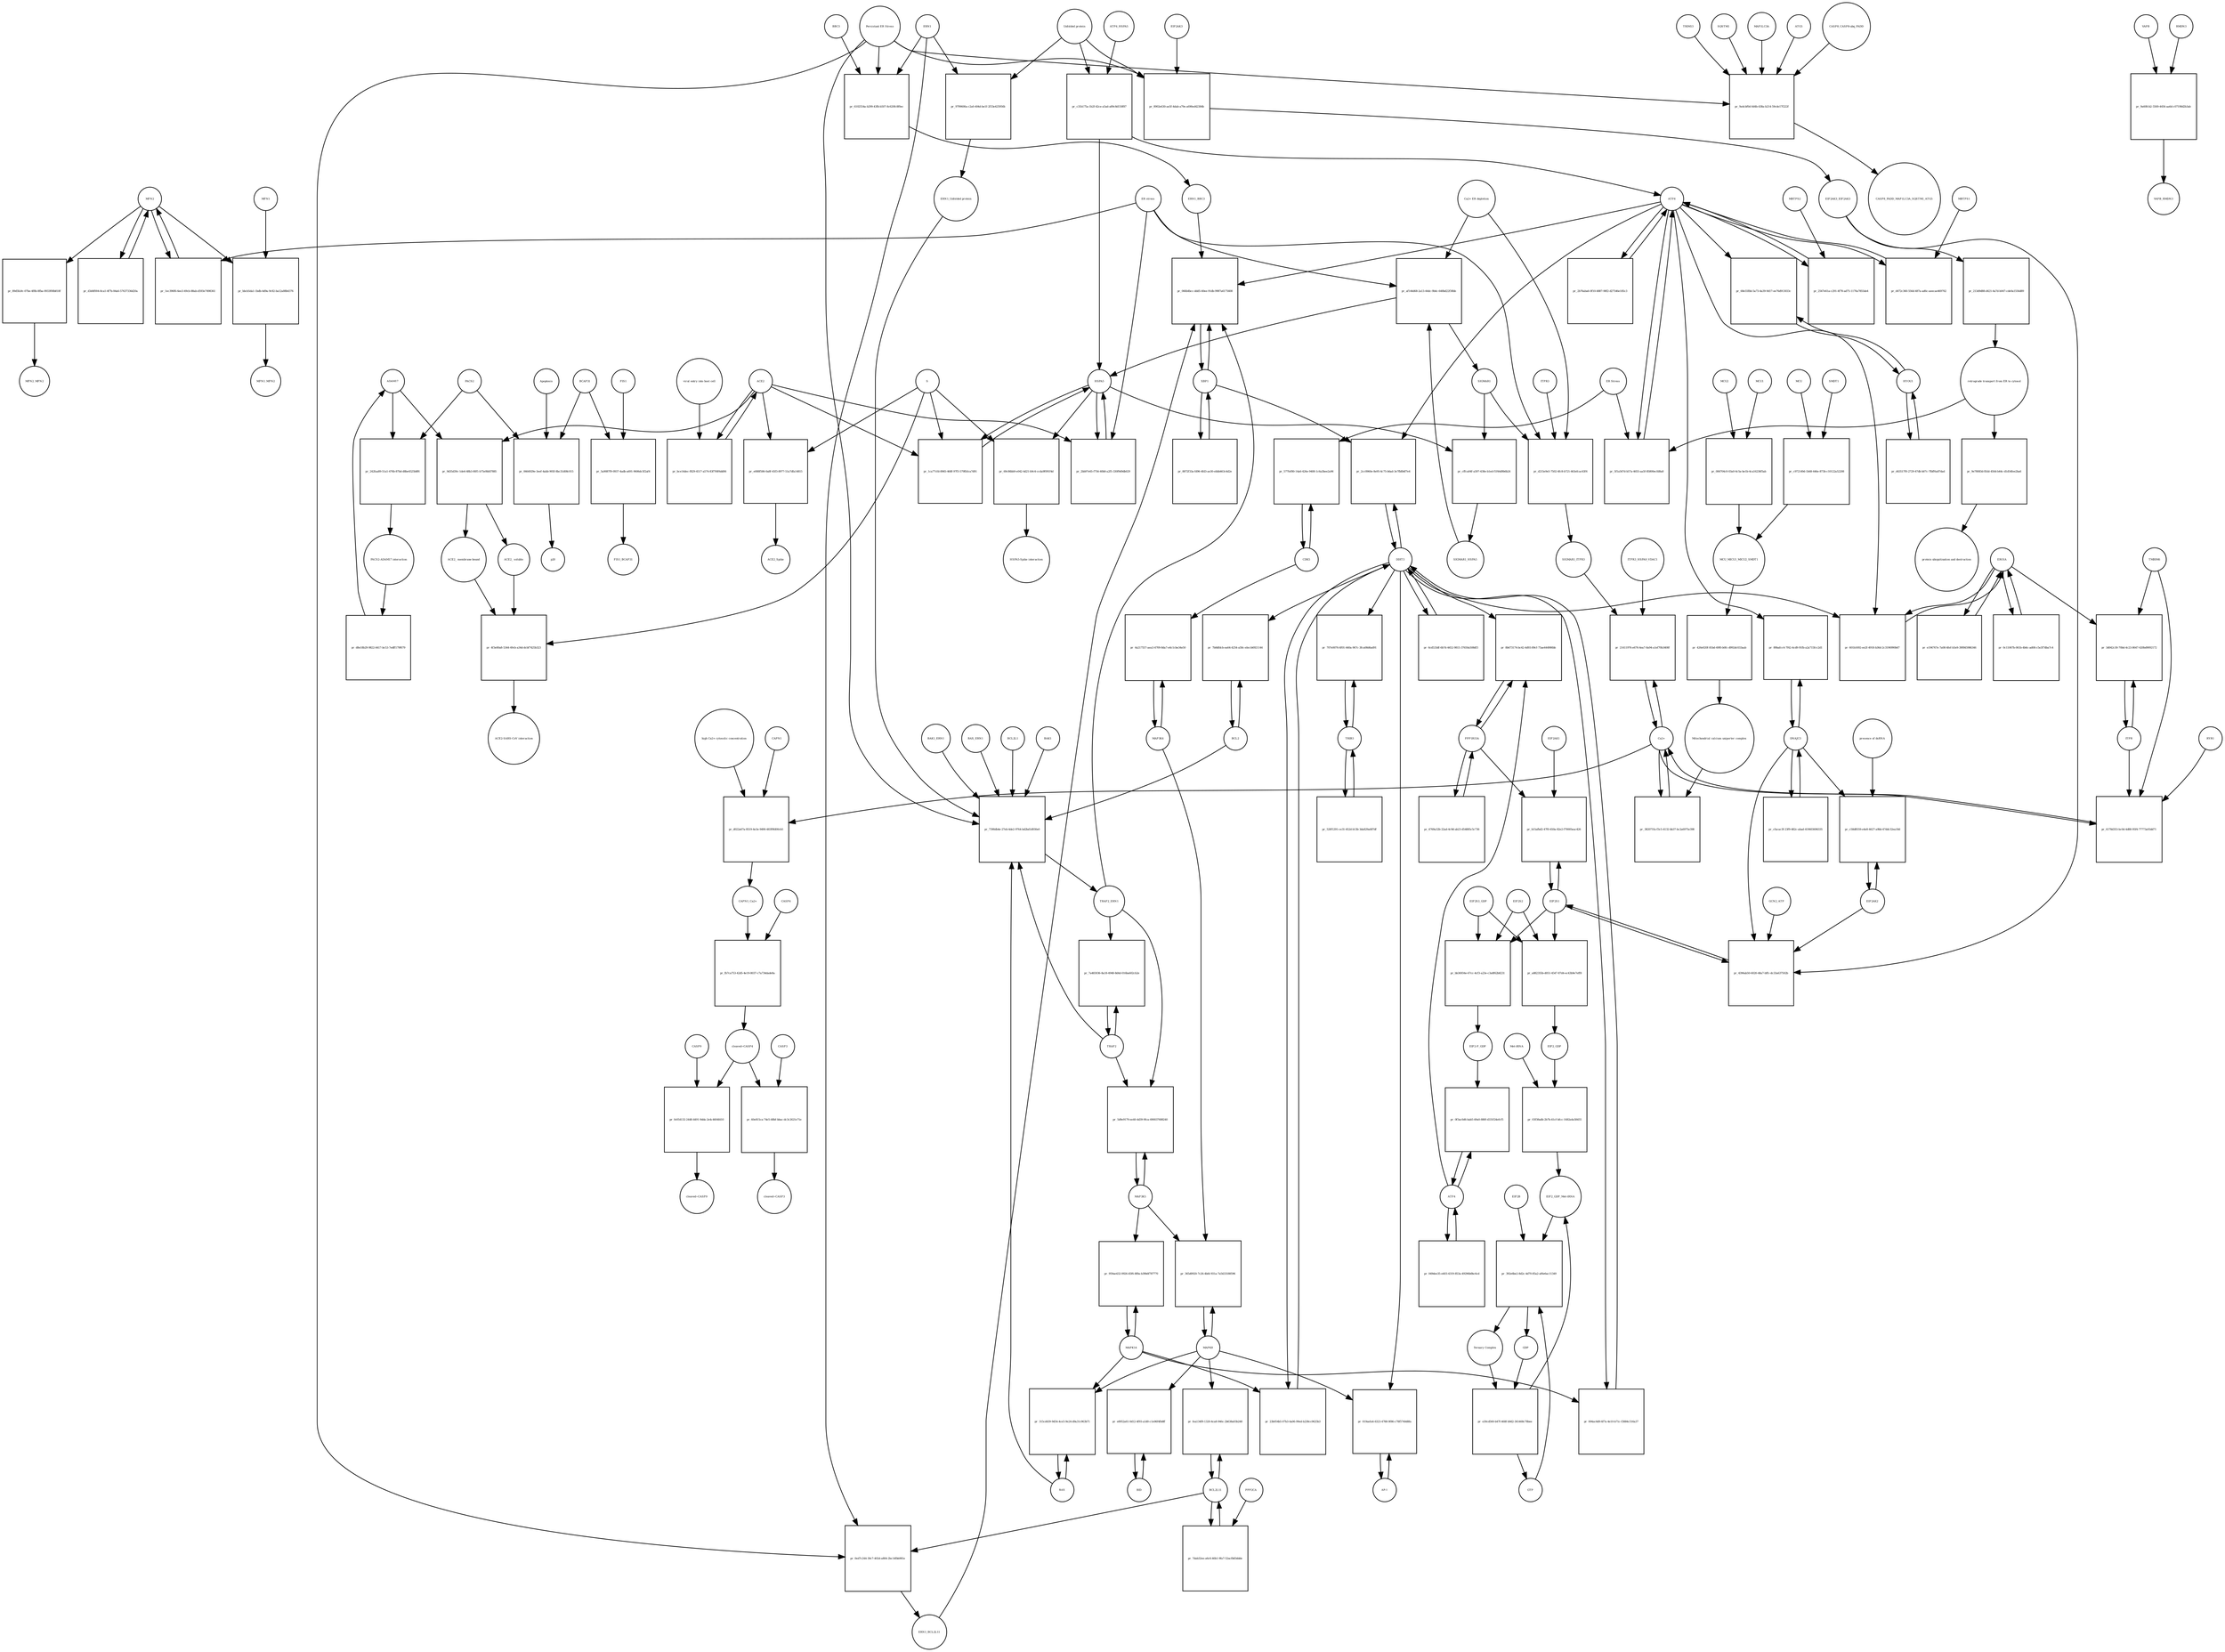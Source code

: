 strict digraph  {
MFN2 [annotation="urn_miriam_pubmed_29491369|urn_miriam_pubmed_22511781|urn_miriam_hgnc_16877|urn_miriam_pubmed_19052620", bipartite=0, cls=macromolecule, fontsize=4, label=MFN2, shape=circle];
"pr_89d5fa9c-07be-4f8b-8fba-0933f08b818f" [annotation="", bipartite=1, cls=process, fontsize=4, label="pr_89d5fa9c-07be-4f8b-8fba-0933f08b818f", shape=square];
MFN2_MFN2 [annotation="urn_miriam_pubmed_19052620|urn_miriam_taxonomy_9606|urn_miriam_pubmed_29491369", bipartite=0, cls=complex, fontsize=4, label=MFN2_MFN2, shape=circle];
CDK5 [annotation="urn_miriam_hgnc.symbol_CDK5", bipartite=0, cls=macromolecule, fontsize=4, label=CDK5, shape=circle];
"pr_577fef80-14a6-426e-9408-1c6a3bee2a96" [annotation="", bipartite=1, cls="uncertain process", fontsize=4, label="pr_577fef80-14a6-426e-9408-1c6a3bee2a96", shape=square];
"ER Stress" [annotation="urn_miriam_obo.go_GO%3A0034976", bipartite=0, cls=phenotype, fontsize=4, label="ER Stress", shape=circle];
"Met-tRNA" [annotation=urn_miriam_hgnc_34779, bipartite=0, cls="nucleic acid feature", fontsize=4, label="Met-tRNA", shape=circle];
"pr_03f38adb-2b7b-41cf-bfcc-1682a4a58455" [annotation="", bipartite=1, cls=process, fontsize=4, label="pr_03f38adb-2b7b-41cf-bfcc-1682a4a58455", shape=square];
EIF2_GDP [annotation="", bipartite=0, cls=complex, fontsize=4, label=EIF2_GDP, shape=circle];
"EIF2_GDP_Met-tRNA" [annotation="", bipartite=0, cls=complex, fontsize=4, label="EIF2_GDP_Met-tRNA", shape=circle];
ATF6 [annotation="urn_miriam_hgnc.symbol_ATF6", bipartite=0, cls=macromolecule, fontsize=4, label=ATF6, shape=circle];
"pr_2567e61a-c291-4f78-ad75-1170a7855de4" [annotation="", bipartite=1, cls=process, fontsize=4, label="pr_2567e61a-c291-4f78-ad75-1170a7855de4", shape=square];
MBTPS2 [annotation="urn_miriam_hgnc.symbol_MBTPS2", bipartite=0, cls=macromolecule, fontsize=4, label=MBTPS2, shape=circle];
"Ca2+" [annotation="urn_miriam_obo.chebi_CHEBI%3A29108", bipartite=0, cls="simple chemical", fontsize=4, label="Ca2+", shape=circle];
"pr_382071fa-f3c5-4132-bb37-bc2a6975e398" [annotation="", bipartite=1, cls=process, fontsize=4, label="pr_382071fa-f3c5-4132-bb37-bc2a6975e398", shape=square];
"Mitochondrial calcium uniporter complex" [annotation="urn_miriam_pubmed_26968367|urn_miriam_taxonomy_9606", bipartite=0, cls=complex, fontsize=4, label="Mitochondrial calcium uniporter complex", shape=circle];
MAP3K4 [annotation="urn_miriam_hgnc.symbol_MAP3K4", bipartite=0, cls=macromolecule, fontsize=4, label=MAP3K4, shape=circle];
"pr_4a217557-aea3-4709-8da7-e6c1cbe34e50" [annotation="", bipartite=1, cls=process, fontsize=4, label="pr_4a217557-aea3-4709-8da7-e6c1cbe34e50", shape=square];
ERN1 [annotation="urn_miriam_hgnc.symbol_ERN1", bipartite=0, cls=macromolecule, fontsize=4, label=ERN1, shape=circle];
"pr_9799600a-c2a0-404d-be1f-2f33e425956b" [annotation="", bipartite=1, cls=process, fontsize=4, label="pr_9799600a-c2a0-404d-be1f-2f33e425956b", shape=square];
"Unfolded protein" [annotation="", bipartite=0, cls=macromolecule, fontsize=4, label="Unfolded protein", shape=circle];
"ERN1_Unfolded protein" [annotation="", bipartite=0, cls=complex, fontsize=4, label="ERN1_Unfolded protein", shape=circle];
BCAP31 [annotation=urn_miriam_hgnc_16695, bipartite=0, cls=macromolecule, fontsize=4, label=BCAP31, shape=circle];
"pr_0664929e-3eef-4abb-905f-8bc31d08c015" [annotation="", bipartite=1, cls=process, fontsize=4, label="pr_0664929e-3eef-4abb-905f-8bc31d08c015", shape=square];
p20 [annotation="urn_miriam_hgnc.symbol_BCAP31", bipartite=0, cls=macromolecule, fontsize=4, label=p20, shape=circle];
PACS2 [annotation="urn_miriam_pubmed_15692567|urn_miriam_hgnc_23794|urn_miriam_pubmed_26108729", bipartite=0, cls=macromolecule, fontsize=4, label=PACS2, shape=circle];
Apoptosis [annotation="urn_miriam_obo.go_GO%3A0006915|urn_miriam_pubmed_19052620|urn_miriam_taxonomy_9606|urn_miriam_pubmed_15692567|urn_miriam_pubmed_22511781", bipartite=0, cls=phenotype, fontsize=4, label=Apoptosis, shape=circle];
DDIT3 [annotation="urn_miriam_hgnc.symbol_DDIT3", bipartite=0, cls=macromolecule, fontsize=4, label=DDIT3, shape=circle];
"pr_23b054b5-07b3-4a06-99ed-b238cc9625b3" [annotation="", bipartite=1, cls=process, fontsize=4, label="pr_23b054b5-07b3-4a06-99ed-b238cc9625b3", shape=square];
MAPK14 [annotation="urn_miriam_hgnc.symbol_MAPK14", bipartite=0, cls=macromolecule, fontsize=4, label=MAPK14, shape=circle];
MCU [annotation="urn_miriam_hgnc_23526|urn_miriam_pubmed_24231807|urn_miriam_taxonomy_9606", bipartite=0, cls=macromolecule, fontsize=4, label=MCU, shape=circle];
"pr_c972149d-1b68-446e-873b-c10122a52208" [annotation="", bipartite=1, cls=process, fontsize=4, label="pr_c972149d-1b68-446e-873b-c10122a52208", shape=square];
SMDT1 [annotation="urn_miriam_pubmed_24231807|urn_miriam_hgnc_25055|urn_miriam_taxonomy_9606", bipartite=0, cls=macromolecule, fontsize=4, label=SMDT1, shape=circle];
MCU_MICU1_MICU2_SMDT1 [annotation="urn_miriam_pubmed_24231807|urn_miriam_taxonomy_9606", bipartite=0, cls=complex, fontsize=4, label=MCU_MICU1_MICU2_SMDT1, shape=circle];
CASP9 [annotation="urn_miriam_hgnc.symbol_CSAP9", bipartite=0, cls=macromolecule, fontsize=4, label=CASP9, shape=circle];
"pr_fe054132-2448-4491-9dda-2e4c4604fd10" [annotation="", bipartite=1, cls=process, fontsize=4, label="pr_fe054132-2448-4491-9dda-2e4c4604fd10", shape=square];
"cleaved~CASP9" [annotation="urn_miriam_hgnc.symbol_CASP9", bipartite=0, cls=macromolecule, fontsize=4, label="cleaved~CASP9", shape=circle];
"cleaved~CASP4" [annotation="urn_miriam_hgnc.symbol_CASP4", bipartite=0, cls=macromolecule, fontsize=4, label="cleaved~CASP4", shape=circle];
BCL2L11 [annotation="urn_miriam_hgnc.symbol_BCL2L11", bipartite=0, cls=macromolecule, fontsize=4, label=BCL2L11, shape=circle];
"pr_fea134f9-1320-4ca8-946c-2b638a03b248" [annotation="", bipartite=1, cls=process, fontsize=4, label="pr_fea134f9-1320-4ca8-946c-2b638a03b248", shape=square];
MAPK8 [annotation="urn_miriam_hgnc.symbol_MAPK8", bipartite=0, cls=macromolecule, fontsize=4, label=MAPK8, shape=circle];
HSPA5 [annotation="urn_miriam_pubmed_32340551|urn_miriam_hgnc_HGNC%3A5238|urn_miriam_pubmed_32169481|urn_miriam_pubmed_30978349", bipartite=0, cls=macromolecule, fontsize=4, label=HSPA5, shape=circle];
"pr_1ca77cfd-8965-468f-97f5-579fb5ca7d91" [annotation="", bipartite=1, cls=process, fontsize=4, label="pr_1ca77cfd-8965-468f-97f5-579fb5ca7d91", shape=square];
ACE2 [annotation="", bipartite=0, cls="nucleic acid feature", fontsize=4, label=ACE2, shape=circle];
S [annotation="urn_miriam_uniprot_P59594|urn_miriam_uniprot_P0DTC2|urn_miriam_uniprot_W6A028", bipartite=0, cls=macromolecule, fontsize=4, label=S, shape=circle];
EIF2S1 [annotation="urn_miriam_hgnc.symbol_EIF2S1", bipartite=0, cls=macromolecule, fontsize=4, label=EIF2S1, shape=circle];
"pr_4396ab50-6020-48a7-bffc-dc33a637502b" [annotation="", bipartite=1, cls=process, fontsize=4, label="pr_4396ab50-6020-48a7-bffc-dc33a637502b", shape=square];
EIF2AK3_EIF2AK3 [annotation="", bipartite=0, cls=complex, fontsize=4, label=EIF2AK3_EIF2AK3, shape=circle];
GCN2_ATP [annotation="", bipartite=0, cls=complex, fontsize=4, label=GCN2_ATP, shape=circle];
EIF2AK2 [annotation="urn_miriam_hgnc.symbol_EIF2AK2", bipartite=0, cls=macromolecule, fontsize=4, label=EIF2AK2, shape=circle];
DNAJC3 [annotation="urn_miriam_hgnc.symbol_DNAJC3", bipartite=0, cls="nucleic acid feature", fontsize=4, label=DNAJC3, shape=circle];
"pr_cfacac3f-23f9-482c-abad-419603696335" [annotation="", bipartite=1, cls=process, fontsize=4, label="pr_cfacac3f-23f9-482c-abad-419603696335", shape=square];
"pr_213d9d88-d421-4a7d-b047-cde0a1556d89" [annotation="", bipartite=1, cls=process, fontsize=4, label="pr_213d9d88-d421-4a7d-b047-cde0a1556d89", shape=square];
"retrograde transport from ER to cytosol" [annotation="urn_miriam_obo.go_GO%3A0030970", bipartite=0, cls=phenotype, fontsize=4, label="retrograde transport from ER to cytosol", shape=circle];
SIGMAR1_HSPA5 [annotation="urn_miriam_pubmed_30590907|urn_miriam_pubmed_25704011|urn_miriam_pubmed_17981125|urn_miriam_taxonomy_10029", bipartite=0, cls=complex, fontsize=4, label=SIGMAR1_HSPA5, shape=circle];
"pr_af144d68-2a13-44dc-9b4c-648bd22f38bb" [annotation="", bipartite=1, cls=process, fontsize=4, label="pr_af144d68-2a13-44dc-9b4c-648bd22f38bb", shape=square];
SIGMAR1 [annotation="urn_miriam_hgnc_8157|urn_miriam_pubmed_17981125|urn_miriam_taxonomy_10029|urn_miriam_pubmed_25704011", bipartite=0, cls=macromolecule, fontsize=4, label=SIGMAR1, shape=circle];
"ER stress" [annotation="urn_miriam_obo.go_GO%3A0034976|urn_miriam_pubmed_22511781|urn_miriam_taxonomy_10090", bipartite=0, cls=phenotype, fontsize=4, label="ER stress", shape=circle];
"Ca2+ ER depletion" [annotation="urn_miriam_obo.go_GO%3A0032471|urn_miriam_pubmed_17981125|urn_miriam_pubmed_30590907|urn_miriam_taxonomy_10029", bipartite=0, cls=phenotype, fontsize=4, label="Ca2+ ER depletion", shape=circle];
TRIB3 [annotation="urn_miriam_hgnc.symbol_TRIB3", bipartite=0, cls="nucleic acid feature", fontsize=4, label=TRIB3, shape=circle];
"pr_520f1291-ce31-452d-b13b-3da829a687df" [annotation="", bipartite=1, cls=process, fontsize=4, label="pr_520f1291-ce31-452d-b13b-3da829a687df", shape=square];
CASP3 [annotation="urn_miriam_hgnc.symbol_CASP3", bipartite=0, cls=macromolecule, fontsize=4, label=CASP3, shape=circle];
"pr_60e815ca-74e5-48bf-bbac-dc3c2621e71e" [annotation="", bipartite=1, cls=process, fontsize=4, label="pr_60e815ca-74e5-48bf-bbac-dc3c2621e71e", shape=square];
"cleaved~CASP3" [annotation="urn_miriam_hgnc.symbol_CASP3", bipartite=0, cls=macromolecule, fontsize=4, label="cleaved~CASP3", shape=circle];
ERO1A [annotation="urn_miriam_hgnc.symbol_ERO1A", bipartite=0, cls=macromolecule, fontsize=4, label=ERO1A, shape=circle];
"pr_0c11067b-061b-4b6c-ad08-c5e3f7dba7c4" [annotation="", bipartite=1, cls=process, fontsize=4, label="pr_0c11067b-061b-4b6c-ad08-c5e3f7dba7c4", shape=square];
"pr_7dab32ee-a6c6-46b1-9fa7-52acfb83ddde" [annotation="", bipartite=1, cls=process, fontsize=4, label="pr_7dab32ee-a6c6-46b1-9fa7-52acfb83ddde", shape=square];
PPP2CA [annotation="urn_miriam_hgnc.symbol_PPP2CA", bipartite=0, cls=macromolecule, fontsize=4, label=PPP2CA, shape=circle];
"AP-1" [annotation="urn_miriam_hgnc.symbol_JUNB|urn_miriam_hgnc.symbol_FOSL1|urn_miriam_hgnc.symbol_FOSL2|urn_miriam_hgnc.symbol_JUND|urn_miriam_hgnc.symbol_JUN|urn_miriam_hgnc.symbol_FOSB|urn_miriam_hgnc.symbol_FOS", bipartite=0, cls=macromolecule, fontsize=4, label="AP-1", shape=circle];
"pr_019aefa4-6323-4788-9f86-c78f5740d8fa" [annotation="", bipartite=1, cls=process, fontsize=4, label="pr_019aefa4-6323-4788-9f86-c78f5740d8fa", shape=square];
"pr_d3d4f004-8ca1-4f7b-84a6-57637336d20a" [annotation="", bipartite=1, cls=process, fontsize=4, label="pr_d3d4f004-8ca1-4f7b-84a6-57637336d20a", shape=square];
"pr_e194767e-7a08-4fef-b5e9-39f845986346" [annotation="", bipartite=1, cls=process, fontsize=4, label="pr_e194767e-7a08-4fef-b5e9-39f845986346", shape=square];
"pr_2bb97e65-f756-40b8-a2f5-330f9d9db029" [annotation="", bipartite=1, cls=process, fontsize=4, label="pr_2bb97e65-f756-40b8-a2f5-330f9d9db029", shape=square];
"pr_5f1a567d-b57a-4655-aa5f-85800ecfd8a8" [annotation="", bipartite=1, cls=process, fontsize=4, label="pr_5f1a567d-b57a-4655-aa5f-85800ecfd8a8", shape=square];
"pr_6178d353-bc0d-4d88-95f4-77773a93dd71" [annotation="", bipartite=1, cls=process, fontsize=4, label="pr_6178d353-bc0d-4d88-95f4-77773a93dd71", shape=square];
TMBIM6 [annotation="urn_miriam_hgnc.symbol_TMBIM6", bipartite=0, cls=macromolecule, fontsize=4, label=TMBIM6, shape=circle];
RYR1 [annotation="urn_miriam_hgnc.symbol_RYR1", bipartite=0, cls=macromolecule, fontsize=4, label=RYR1, shape=circle];
ITPR [annotation="urn_miriam_hgnc.symbol_ITPR1|urn_miriam_hgnc.symbol_ITPR3|urn_miriam_hgnc.symbol_ITPR2", bipartite=0, cls=macromolecule, fontsize=4, label=ITPR, shape=circle];
"pr_b15afbd2-47f0-450a-82e2-f70005eac426" [annotation="", bipartite=1, cls=process, fontsize=4, label="pr_b15afbd2-47f0-450a-82e2-f70005eac426", shape=square];
PPP1R15A [annotation="urn_miriam_hgnc.symbol_PPP1R15A", bipartite=0, cls=macromolecule, fontsize=4, label=PPP1R15A, shape=circle];
EIF2AK1 [annotation="urn_miriam_hgnc.symbol_EIF2AK1", bipartite=0, cls=macromolecule, fontsize=4, label=EIF2AK1, shape=circle];
"pr_1ec396f6-6ee3-49cb-88ab-d593e7498361" [annotation="", bipartite=1, cls=process, fontsize=4, label="pr_1ec396f6-6ee3-49cb-88ab-d593e7498361", shape=square];
XBP1 [annotation="urn_miriam_hgnc.symbol_XBP1", bipartite=0, cls=macromolecule, fontsize=4, label=XBP1, shape=circle];
"pr_066b4bcc-ddd5-40ee-91db-9987a6175608" [annotation="", bipartite=1, cls=process, fontsize=4, label="pr_066b4bcc-ddd5-40ee-91db-9987a6175608", shape=square];
TRAF2_ERN1 [annotation="", bipartite=0, cls=complex, fontsize=4, label=TRAF2_ERN1, shape=circle];
ERN1_BBC3 [annotation="", bipartite=0, cls=complex, fontsize=4, label=ERN1_BBC3, shape=circle];
ERN1_BCL2L11 [annotation="", bipartite=0, cls=complex, fontsize=4, label=ERN1_BCL2L11, shape=circle];
"pr_6cd533df-6b7d-4452-9815-37650a508df3" [annotation="", bipartite=1, cls=process, fontsize=4, label="pr_6cd533df-6b7d-4452-9815-37650a508df3", shape=square];
"pr_21411976-e676-4ea7-8a94-a1ef70b3408f" [annotation="", bipartite=1, cls=process, fontsize=4, label="pr_21411976-e676-4ea7-8a94-a1ef70b3408f", shape=square];
ITPR3_HSPA9_VDAC1 [annotation="urn_miriam_pubmed_30590033|urn_miriam_pubmed_29491369|urn_miriam_taxonomy_9606", bipartite=0, cls=complex, fontsize=4, label=ITPR3_HSPA9_VDAC1, shape=circle];
SIGMAR1_ITPR3 [annotation="urn_miriam_pubmed_30590907|urn_miriam_pubmed_17981125|urn_miriam_taxonomy_10029", bipartite=0, cls=complex, fontsize=4, label=SIGMAR1_ITPR3, shape=circle];
"pr_c58d8559-e4e8-4627-a9bb-47ddc32ea18d" [annotation="", bipartite=1, cls=process, fontsize=4, label="pr_c58d8559-e4e8-4627-a9bb-47ddc32ea18d", shape=square];
"presence of dsRNA" [annotation="urn_miriam_obo.go_GO%3A0071359", bipartite=0, cls=phenotype, fontsize=4, label="presence of dsRNA", shape=circle];
"Ternary Complex" [annotation="", bipartite=0, cls=complex, fontsize=4, label="Ternary Complex", shape=circle];
"pr_e30cd560-b47f-468f-b9d2-361468c78bee" [annotation="", bipartite=1, cls=process, fontsize=4, label="pr_e30cd560-b47f-468f-b9d2-361468c78bee", shape=square];
GDP [annotation="urn_miriam_obo.chebi_CHEBI%3A65180", bipartite=0, cls="simple chemical", fontsize=4, label=GDP, shape=circle];
GTP [annotation="urn_miriam_obo.chebi_CHEBI%3A57600", bipartite=0, cls="simple chemical", fontsize=4, label=GTP, shape=circle];
"pr_601b1692-ee2f-4918-b36d-2c3196990b67" [annotation="", bipartite=1, cls=process, fontsize=4, label="pr_601b1692-ee2f-4918-b36d-2c3196990b67", shape=square];
"pr_bb36934e-67cc-4cf3-a23e-c3a8f62b8231" [annotation="", bipartite=1, cls=process, fontsize=4, label="pr_bb36934e-67cc-4cf3-a23e-c3a8f62b8231", shape=square];
EIF2S2 [annotation="urn_miriam_hgnc.symbol_EIF2S2", bipartite=0, cls=macromolecule, fontsize=4, label=EIF2S2, shape=circle];
"EIF2-P_GDP" [annotation="", bipartite=0, cls=complex, fontsize=4, label="EIF2-P_GDP", shape=circle];
EIF2S3_GDP [annotation="", bipartite=0, cls=complex, fontsize=4, label=EIF2S3_GDP, shape=circle];
"pr_7390db4e-27eb-4de2-9764-bd2bd1d930e0" [annotation="", bipartite=1, cls=process, fontsize=4, label="pr_7390db4e-27eb-4de2-9764-bd2bd1d930e0", shape=square];
BAK1_ERN1 [annotation="", bipartite=0, cls=complex, fontsize=4, label=BAK1_ERN1, shape=circle];
BAX_ERN1 [annotation="", bipartite=0, cls=complex, fontsize=4, label=BAX_ERN1, shape=circle];
BCL2 [annotation="urn_miriam_hgnc.symbol_BCL2", bipartite=0, cls="nucleic acid feature", fontsize=4, label=BCL2, shape=circle];
BCL2L1 [annotation="urn_miriam_hgnc.symbol_BCL2L1", bipartite=0, cls=macromolecule, fontsize=4, label=BCL2L1, shape=circle];
"Persistant ER Stress" [annotation="urn_miriam_obo.go_GO%3A0034976", bipartite=0, cls=phenotype, fontsize=4, label="Persistant ER Stress", shape=circle];
BAX [annotation="urn_miriam_hgnc.symbol_BAX", bipartite=0, cls=macromolecule, fontsize=4, label=BAX, shape=circle];
BAK1 [annotation="urn_miriam_hgnc.symbol_BAK1", bipartite=0, cls=macromolecule, fontsize=4, label=BAK1, shape=circle];
TRAF2 [annotation="urn_miriam_hgnc.symbol_TRAF2", bipartite=0, cls=macromolecule, fontsize=4, label=TRAF2, shape=circle];
"pr_426e020f-81bd-49f0-b0fc-d992dc033aab" [annotation="", bipartite=1, cls=process, fontsize=4, label="pr_426e020f-81bd-49f0-b0fc-d992dc033aab", shape=square];
ATF4 [annotation="urn_miriam_hgnc.symbol_ATF4", bipartite=0, cls=macromolecule, fontsize=4, label=ATF4, shape=circle];
"pr_0f3ac0d6-bab5-49a0-880f-d331f24efcf5" [annotation="", bipartite=1, cls=process, fontsize=4, label="pr_0f3ac0d6-bab5-49a0-880f-d331f24efcf5", shape=square];
"pr_9e78083d-fb5d-450d-b44c-d1d54fee2ba6" [annotation="", bipartite=1, cls=process, fontsize=4, label="pr_9e78083d-fb5d-450d-b44c-d1d54fee2ba6", shape=square];
"protein ubiquitination and destruction" [annotation="urn_miriam_obo.go_GO%3A0006511", bipartite=0, cls=phenotype, fontsize=4, label="protein ubiquitination and destruction", shape=circle];
EIF2AK3 [annotation="urn_miriam_hgnc.symbol_EIF2AK3", bipartite=0, cls=macromolecule, fontsize=4, label=EIF2AK3, shape=circle];
"pr_8902e630-ae5f-4dab-a79e-a690ed42384b" [annotation="", bipartite=1, cls=process, fontsize=4, label="pr_8902e630-ae5f-4dab-a79e-a690ed42384b", shape=square];
"pr_3d042c30-70bd-4c23-8647-420bd9092172" [annotation="", bipartite=1, cls=process, fontsize=4, label="pr_3d042c30-70bd-4c23-8647-420bd9092172", shape=square];
HYOU1 [annotation="urn_miriam_hgnc.symbol_HYOU1", bipartite=0, cls="nucleic acid feature", fontsize=4, label=HYOU1, shape=circle];
"pr_d43517f0-2729-47db-b07c-7fbff6a87dad" [annotation="", bipartite=1, cls=process, fontsize=4, label="pr_d43517f0-2729-47db-b07c-7fbff6a87dad", shape=square];
MAP3K5 [annotation="urn_miriam_hgnc.symbol_MAP3K5", bipartite=0, cls=macromolecule, fontsize=4, label=MAP3K5, shape=circle];
"pr_5d9e9179-ee40-4d39-9fca-690037688240" [annotation="", bipartite=1, cls=process, fontsize=4, label="pr_5d9e9179-ee40-4d39-9fca-690037688240", shape=square];
"pr_049dee35-e403-4319-853a-49296b0bc6cd" [annotation="", bipartite=1, cls=process, fontsize=4, label="pr_049dee35-e403-4319-853a-49296b0bc6cd", shape=square];
MCU2 [annotation="urn_miriam_hgnc_31830|urn_miriam_pubmed_24231807|urn_miriam_taxonomy_9606", bipartite=0, cls=macromolecule, fontsize=4, label=MCU2, shape=circle];
"pr_084704c0-03a0-4c5a-be1b-4ca16236f5ab" [annotation="", bipartite=1, cls=process, fontsize=4, label="pr_084704c0-03a0-4c5a-be1b-4ca16236f5ab", shape=square];
MCU1 [annotation="urn_miriam_hgnc_1530|urn_miriam_pubmed_24231807|urn_miriam_taxonomy_9606", bipartite=0, cls=macromolecule, fontsize=4, label=MCU1, shape=circle];
"pr_0ed7c244-30c7-402d-a804-2bc14fbb981e" [annotation="", bipartite=1, cls=process, fontsize=4, label="pr_0ed7c244-30c7-402d-a804-2bc14fbb981e", shape=square];
"pr_392e6be2-8d2c-4d70-85a2-af6e6ac11349" [annotation="", bipartite=1, cls=process, fontsize=4, label="pr_392e6be2-8d2c-4d70-85a2-af6e6ac11349", shape=square];
EIF2B [annotation="", bipartite=0, cls=complex, fontsize=4, label=EIF2B, shape=circle];
"pr_315cd439-9d54-4ce5-9e24-d9a31c963b71" [annotation="", bipartite=1, cls=process, fontsize=4, label="pr_315cd439-9d54-4ce5-9e24-d9a31c963b71", shape=square];
"pr_7a483036-8a18-4948-8d4d-016ba602cb2e" [annotation="", bipartite=1, cls=process, fontsize=4, label="pr_7a483036-8a18-4948-8d4d-016ba602cb2e", shape=square];
"pr_959ae432-0926-45f6-8f8a-b39b6f787770" [annotation="", bipartite=1, cls=process, fontsize=4, label="pr_959ae432-0926-45f6-8f8a-b39b6f787770", shape=square];
CAPN1 [annotation="urn_miriam_hgnc.symbol_CAPN1", bipartite=0, cls=macromolecule, fontsize=4, label=CAPN1, shape=circle];
"pr_d022a67a-8519-4e3e-9490-483f9fd00cb5" [annotation="", bipartite=1, cls=process, fontsize=4, label="pr_d022a67a-8519-4e3e-9490-483f9fd00cb5", shape=square];
"CAPN1_Ca2+" [annotation="", bipartite=0, cls=complex, fontsize=4, label="CAPN1_Ca2+", shape=circle];
"high Ca2+ cytosolic concentration" [annotation="urn_miriam_obo.go_GO%3A1902656", bipartite=0, cls=phenotype, fontsize=4, label="high Ca2+ cytosolic concentration", shape=circle];
"pr_707e0076-6f01-440a-967c-3fca08d6ad91" [annotation="", bipartite=1, cls=process, fontsize=4, label="pr_707e0076-6f01-440a-967c-3fca08d6ad91", shape=square];
ATF6_HSPA5 [annotation="", bipartite=0, cls=complex, fontsize=4, label=ATF6_HSPA5, shape=circle];
"pr_c31b175a-1b2f-42ce-a5ad-a89c8d150f87" [annotation="", bipartite=1, cls=process, fontsize=4, label="pr_c31b175a-1b2f-42ce-a5ad-a89c8d150f87", shape=square];
"pr_cffca04f-a597-438e-b1ed-f1f44d9b6b24" [annotation="", bipartite=1, cls=process, fontsize=4, label="pr_cffca04f-a597-438e-b1ed-f1f44d9b6b24", shape=square];
"pr_6102554a-b299-43fb-b507-8c620fc8f0ec" [annotation="", bipartite=1, cls=process, fontsize=4, label="pr_6102554a-b299-43fb-b507-8c620fc8f0ec", shape=square];
BBC3 [annotation="urn_miriam_hgnc.symbol_BBC3", bipartite=0, cls=macromolecule, fontsize=4, label=BBC3, shape=circle];
VAPB [annotation=urn_miriam_hgnc_12649, bipartite=0, cls=macromolecule, fontsize=4, label=VAPB, shape=circle];
"pr_9a60fcb2-5569-4456-aa6d-c07198d2b3ab" [annotation="", bipartite=1, cls=process, fontsize=4, label="pr_9a60fcb2-5569-4456-aa6d-c07198d2b3ab", shape=square];
RMDN3 [annotation=urn_miriam_hgnc_25550, bipartite=0, cls=macromolecule, fontsize=4, label=RMDN3, shape=circle];
VAPB_RMDN3 [annotation="urn_miriam_pubmed_29491369|urn_miriam_pubmed_28132811|urn_miriam_taxonomy_9606", bipartite=0, cls=complex, fontsize=4, label=VAPB_RMDN3, shape=circle];
"pr_2cc0960e-8e95-4c75-b6ad-3e7fbfb6f7e4" [annotation="", bipartite=1, cls=process, fontsize=4, label="pr_2cc0960e-8e95-4c75-b6ad-3e7fbfb6f7e4", shape=square];
"CASP8_CASP8-ubq_FADD" [annotation="", bipartite=0, cls=complex, fontsize=4, label="CASP8_CASP8-ubq_FADD", shape=circle];
"pr_9a4cbf0d-0d4b-438a-b214-59cde17f222f" [annotation="", bipartite=1, cls=process, fontsize=4, label="pr_9a4cbf0d-0d4b-438a-b214-59cde17f222f", shape=square];
CASP8_FADD_MAP1LC3A_SQSTM1_ATG5 [annotation="", bipartite=0, cls=complex, fontsize=4, label=CASP8_FADD_MAP1LC3A_SQSTM1_ATG5, shape=circle];
TRIM13 [annotation="urn_miriam_hgnc.symbol_TRIM13", bipartite=0, cls=macromolecule, fontsize=4, label=TRIM13, shape=circle];
"SQSTM1 " [annotation="urn_miriam_hgnc.symbol_SQSTM1", bipartite=0, cls=macromolecule, fontsize=4, label="SQSTM1 ", shape=circle];
MAP1LC3A [annotation="urn_miriam_hgnc.symbol_MAP1LC3A", bipartite=0, cls=macromolecule, fontsize=4, label=MAP1LC3A, shape=circle];
ATG5 [annotation="urn_miriam_hgnc.symbol_ATG5", bipartite=0, cls=macromolecule, fontsize=4, label=ATG5, shape=circle];
"pr_a882355b-d051-4547-87d4-ec43b9e7eff8" [annotation="", bipartite=1, cls=process, fontsize=4, label="pr_a882355b-d051-4547-87d4-ec43b9e7eff8", shape=square];
"pr_365d0920-7c26-4bfd-931a-7a5433188596" [annotation="", bipartite=1, cls=process, fontsize=4, label="pr_365d0920-7c26-4bfd-931a-7a5433188596", shape=square];
"pr_89bafcc4-7f42-4cd9-91fb-a2a715fcc2d1" [annotation="", bipartite=1, cls=process, fontsize=4, label="pr_89bafcc4-7f42-4cd9-91fb-a2a715fcc2d1", shape=square];
CASP4 [annotation="urn_miriam_hgnc.symbol_CASP4", bipartite=0, cls=macromolecule, fontsize=4, label=CASP4, shape=circle];
"pr_fb7ca753-42d5-4e19-8037-c7a734dade8a" [annotation="", bipartite=1, cls=process, fontsize=4, label="pr_fb7ca753-42d5-4e19-8037-c7a734dade8a", shape=square];
"pr_d215e9e5-7502-4fc8-b721-463efcac63f4" [annotation="", bipartite=1, cls=process, fontsize=4, label="pr_d215e9e5-7502-4fc8-b721-463efcac63f4", shape=square];
ITPR3 [annotation="urn_miriam_hgnc_6182|urn_miriam_pubmed_17981125", bipartite=0, cls=macromolecule, fontsize=4, label=ITPR3, shape=circle];
"pr_004ac6d9-6f7a-4e10-b71c-f3884c516a37" [annotation="", bipartite=1, cls=process, fontsize=4, label="pr_004ac6d9-6f7a-4e10-b71c-f3884c516a37", shape=square];
"pr_68e55fbb-5a73-4a39-9d17-ee76d913033c" [annotation="", bipartite=1, cls=process, fontsize=4, label="pr_68e55fbb-5a73-4a39-9d17-ee76d913033c", shape=square];
"pr_5a9087f9-0937-4adb-a691-9606dc5f2af4" [annotation="", bipartite=1, cls=process, fontsize=4, label="pr_5a9087f9-0937-4adb-a691-9606dc5f2af4", shape=square];
FIS1 [annotation=urn_miriam_hgnc_21689, bipartite=0, cls=macromolecule, fontsize=4, label=FIS1, shape=circle];
FIS1_BCAP31 [annotation="urn_miriam_pubmed_15692567|urn_miriam_pubmed_21183955|urn_miriam_taxonomy_9606", bipartite=0, cls=complex, fontsize=4, label=FIS1_BCAP31, shape=circle];
"pr_8872f33a-fd96-4fd3-ae30-ebbb463c4d2e" [annotation="", bipartite=1, cls=process, fontsize=4, label="pr_8872f33a-fd96-4fd3-ae30-ebbb463c4d2e", shape=square];
BID [annotation="urn_miriam_hgnc.symbol_BID", bipartite=0, cls=macromolecule, fontsize=4, label=BID, shape=circle];
"pr_e8952a61-0d12-4f93-a1d0-c1e06f4fb8ff" [annotation="", bipartite=1, cls=process, fontsize=4, label="pr_e8952a61-0d12-4f93-a1d0-c1e06f4fb8ff", shape=square];
"pr_8b673174-bc42-4d93-89cf-75ae444986bb" [annotation="", bipartite=1, cls=process, fontsize=4, label="pr_8b673174-bc42-4d93-89cf-75ae444986bb", shape=square];
"pr_4769a32b-22ad-4c9d-ab23-d54885c5c736" [annotation="", bipartite=1, cls=process, fontsize=4, label="pr_4769a32b-22ad-4c9d-ab23-d54885c5c736", shape=square];
"pr_7b8dfdcb-ea64-4254-a58c-ebccb6921144" [annotation="", bipartite=1, cls=process, fontsize=4, label="pr_7b8dfdcb-ea64-4254-a58c-ebccb6921144", shape=square];
"pr_d472c360-556d-487a-ad6c-aeecae469762" [annotation="", bipartite=1, cls=process, fontsize=4, label="pr_d472c360-556d-487a-ad6c-aeecae469762", shape=square];
MBTPS1 [annotation="urn_miriam_hgnc.symbol_MBTPS1", bipartite=0, cls=macromolecule, fontsize=4, label=MBTPS1, shape=circle];
"pr_bbcb5da1-1bdb-4d9a-9c82-ba12a88b4376" [annotation="", bipartite=1, cls=process, fontsize=4, label="pr_bbcb5da1-1bdb-4d9a-9c82-ba12a88b4376", shape=square];
MFN1 [annotation=urn_miriam_hgnc_1826, bipartite=0, cls=macromolecule, fontsize=4, label=MFN1, shape=circle];
MFN1_MFN2 [annotation="urn_miriam_pubmed_29491369|urn_miriam_pubmed_19052620|urn_miriam_taxonomy_9606", bipartite=0, cls=complex, fontsize=4, label=MFN1_MFN2, shape=circle];
"pr_242faa89-51a1-476b-87bd-d8be4525b8f6" [annotation="", bipartite=1, cls=process, fontsize=4, label="pr_242faa89-51a1-476b-87bd-d8be4525b8f6", shape=square];
ADAM17 [annotation="urn_miriam_pubmed_32264791|urn_miriam_hgnc_HGNC%3A195", bipartite=0, cls=macromolecule, fontsize=4, label=ADAM17, shape=circle];
"PACS2-ADAM17 interaction" [annotation="urn_miriam_pubmed_26108729|urn_miriam_pubmed_32264791|urn_miriam_taxonomy_9606", bipartite=0, cls=complex, fontsize=4, label="PACS2-ADAM17 interaction", shape=circle];
"pr_d8e18b29-9822-4417-bc53-7edff179f679" [annotation="", bipartite=1, cls=process, fontsize=4, label="pr_d8e18b29-9822-4417-bc53-7edff179f679", shape=square];
"pr_2b76aba6-0f10-4887-98f2-d27546e185c3" [annotation="", bipartite=1, cls=process, fontsize=4, label="pr_2b76aba6-0f10-4887-98f2-d27546e185c3", shape=square];
"pr_e088f586-0a8f-45f3-8977-51a7dfa14815" [annotation="", bipartite=1, cls=process, fontsize=4, label="pr_e088f586-0a8f-45f3-8977-51a7dfa14815", shape=square];
ACE2_Spike [annotation="", bipartite=0, cls=complex, fontsize=4, label=ACE2_Spike, shape=circle];
"pr_69c86bb9-e042-4d21-b9c4-ccda9f091f4d" [annotation="", bipartite=1, cls=process, fontsize=4, label="pr_69c86bb9-e042-4d21-b9c4-ccda9f091f4d", shape=square];
"HSPA5-Spike interaction" [annotation=urn_miriam_pubmed_32340551, bipartite=0, cls=complex, fontsize=4, label="HSPA5-Spike interaction", shape=circle];
"pr_9d35d39c-1de4-48b3-80f1-b75e9bfd7885" [annotation="", bipartite=1, cls=process, fontsize=4, label="pr_9d35d39c-1de4-48b3-80f1-b75e9bfd7885", shape=square];
"ACE2_ soluble" [annotation="urn_miriam_pubmed_19411314|urn_miriam_pubmed_32264791|urn_miriam_hgnc.symbol_ACE2", bipartite=0, cls=macromolecule, fontsize=4, label="ACE2_ soluble", shape=circle];
"ACE2_ membrane-bound" [annotation="urn_miriam_pubmed_19411314|urn_miriam_pubmed_32264791|urn_miriam_hgnc.symbol_ACE2", bipartite=0, cls=macromolecule, fontsize=4, label="ACE2_ membrane-bound", shape=circle];
"pr_4f3e80a8-5344-49cb-a34d-dcbf7425b323" [annotation="", bipartite=1, cls=process, fontsize=4, label="pr_4f3e80a8-5344-49cb-a34d-dcbf7425b323", shape=square];
"ACE2-SARS-CoV interaction" [annotation="urn_miriam_pubmed_19411314|urn_miriam_taxonomy_9606|urn_miriam_uniprot_P59594", bipartite=0, cls=complex, fontsize=4, label="ACE2-SARS-CoV interaction", shape=circle];
"pr_bce14dec-f829-4517-a574-83f700f4dd06" [annotation="", bipartite=1, cls=process, fontsize=4, label="pr_bce14dec-f829-4517-a574-83f700f4dd06", shape=square];
"viral entry into host cell" [annotation="urn_miriam_obo.go_GO%3A0046718|urn_miriam_pubmed_19411314", bipartite=0, cls=phenotype, fontsize=4, label="viral entry into host cell", shape=circle];
MFN2 -> "pr_89d5fa9c-07be-4f8b-8fba-0933f08b818f"  [annotation="", interaction_type=consumption];
MFN2 -> "pr_d3d4f004-8ca1-4f7b-84a6-57637336d20a"  [annotation="", interaction_type=consumption];
MFN2 -> "pr_1ec396f6-6ee3-49cb-88ab-d593e7498361"  [annotation="", interaction_type=consumption];
MFN2 -> "pr_bbcb5da1-1bdb-4d9a-9c82-ba12a88b4376"  [annotation="", interaction_type=consumption];
"pr_89d5fa9c-07be-4f8b-8fba-0933f08b818f" -> MFN2_MFN2  [annotation="", interaction_type=production];
CDK5 -> "pr_577fef80-14a6-426e-9408-1c6a3bee2a96"  [annotation="", interaction_type=consumption];
CDK5 -> "pr_4a217557-aea3-4709-8da7-e6c1cbe34e50"  [annotation=urn_miriam_pubmed_23850759, interaction_type=catalysis];
"pr_577fef80-14a6-426e-9408-1c6a3bee2a96" -> CDK5  [annotation="", interaction_type=production];
"ER Stress" -> "pr_577fef80-14a6-426e-9408-1c6a3bee2a96"  [annotation=urn_miriam_pubmed_23850759, interaction_type=catalysis];
"ER Stress" -> "pr_5f1a567d-b57a-4655-aa5f-85800ecfd8a8"  [annotation="urn_miriam_pubmed_17991856|urn_miriam_pubmed_26587781|urn_miriam_taxonomy_10090|urn_miriam_pubmed_18360008", interaction_type=catalysis];
"Met-tRNA" -> "pr_03f38adb-2b7b-41cf-bfcc-1682a4a58455"  [annotation="", interaction_type=consumption];
"pr_03f38adb-2b7b-41cf-bfcc-1682a4a58455" -> "EIF2_GDP_Met-tRNA"  [annotation="", interaction_type=production];
EIF2_GDP -> "pr_03f38adb-2b7b-41cf-bfcc-1682a4a58455"  [annotation="", interaction_type=consumption];
"EIF2_GDP_Met-tRNA" -> "pr_392e6be2-8d2c-4d70-85a2-af6e6ac11349"  [annotation="", interaction_type=consumption];
ATF6 -> "pr_2567e61a-c291-4f78-ad75-1170a7855de4"  [annotation="", interaction_type=consumption];
ATF6 -> "pr_5f1a567d-b57a-4655-aa5f-85800ecfd8a8"  [annotation="", interaction_type=consumption];
ATF6 -> "pr_066b4bcc-ddd5-40ee-91db-9987a6175608"  [annotation="urn_miriam_pubmed_26587781|urn_miriam_pubmed_23430059", interaction_type=catalysis];
ATF6 -> "pr_601b1692-ee2f-4918-b36d-2c3196990b67"  [annotation="urn_miriam_pubmed_23850759|urn_miriam_pubmed_25387528|urn_miriam_taxonomy_10090", interaction_type=catalysis];
ATF6 -> "pr_2cc0960e-8e95-4c75-b6ad-3e7fbfb6f7e4"  [annotation="urn_miriam_pubmed_22802018|urn_miriam_pubmed_17991856|urn_miriam_pubmed_26587781", interaction_type=catalysis];
ATF6 -> "pr_89bafcc4-7f42-4cd9-91fb-a2a715fcc2d1"  [annotation="urn_miriam_taxonomy_10090|urn_miriam_pubmed_12601012|urn_miriam_pubmed_18360008", interaction_type=catalysis];
ATF6 -> "pr_68e55fbb-5a73-4a39-9d17-ee76d913033c"  [annotation="urn_miriam_taxonomy_10090|urn_miriam_pubmed_18360008", interaction_type=catalysis];
ATF6 -> "pr_d472c360-556d-487a-ad6c-aeecae469762"  [annotation="", interaction_type=consumption];
ATF6 -> "pr_2b76aba6-0f10-4887-98f2-d27546e185c3"  [annotation="", interaction_type=consumption];
"pr_2567e61a-c291-4f78-ad75-1170a7855de4" -> ATF6  [annotation="", interaction_type=production];
MBTPS2 -> "pr_2567e61a-c291-4f78-ad75-1170a7855de4"  [annotation="urn_miriam_pubmed_23850759|urn_miriam_pubmed_17991856|urn_miriam_pubmed_26587781|urn_miriam_taxonomy_10090|urn_miriam_pubmed_18360008", interaction_type=catalysis];
"Ca2+" -> "pr_382071fa-f3c5-4132-bb37-bc2a6975e398"  [annotation="", interaction_type=consumption];
"Ca2+" -> "pr_6178d353-bc0d-4d88-95f4-77773a93dd71"  [annotation="", interaction_type=consumption];
"Ca2+" -> "pr_21411976-e676-4ea7-8a94-a1ef70b3408f"  [annotation="", interaction_type=consumption];
"Ca2+" -> "pr_d022a67a-8519-4e3e-9490-483f9fd00cb5"  [annotation="", interaction_type=consumption];
"pr_382071fa-f3c5-4132-bb37-bc2a6975e398" -> "Ca2+"  [annotation="", interaction_type=production];
"Mitochondrial calcium uniporter complex" -> "pr_382071fa-f3c5-4132-bb37-bc2a6975e398"  [annotation="urn_miriam_pubmed_24231807|urn_miriam_taxonomy_9606", interaction_type="necessary stimulation"];
MAP3K4 -> "pr_4a217557-aea3-4709-8da7-e6c1cbe34e50"  [annotation="", interaction_type=consumption];
MAP3K4 -> "pr_365d0920-7c26-4bfd-931a-7a5433188596"  [annotation="urn_miriam_pubmed_23850759|urn_miriam_pubmed_26587781|urn_miriam_pubmed_18191217", interaction_type=catalysis];
"pr_4a217557-aea3-4709-8da7-e6c1cbe34e50" -> MAP3K4  [annotation="", interaction_type=production];
ERN1 -> "pr_9799600a-c2a0-404d-be1f-2f33e425956b"  [annotation="", interaction_type=consumption];
ERN1 -> "pr_0ed7c244-30c7-402d-a804-2bc14fbb981e"  [annotation="", interaction_type=consumption];
ERN1 -> "pr_6102554a-b299-43fb-b507-8c620fc8f0ec"  [annotation="", interaction_type=consumption];
"pr_9799600a-c2a0-404d-be1f-2f33e425956b" -> "ERN1_Unfolded protein"  [annotation="", interaction_type=production];
"Unfolded protein" -> "pr_9799600a-c2a0-404d-be1f-2f33e425956b"  [annotation="", interaction_type=consumption];
"Unfolded protein" -> "pr_8902e630-ae5f-4dab-a79e-a690ed42384b"  [annotation=urn_miriam_pubmed_17991856, interaction_type=catalysis];
"Unfolded protein" -> "pr_c31b175a-1b2f-42ce-a5ad-a89c8d150f87"  [annotation="urn_miriam_pubmed_23850759|urn_miriam_pubmed_17090218", interaction_type=catalysis];
"ERN1_Unfolded protein" -> "pr_7390db4e-27eb-4de2-9764-bd2bd1d930e0"  [annotation="", interaction_type=consumption];
BCAP31 -> "pr_0664929e-3eef-4abb-905f-8bc31d08c015"  [annotation="", interaction_type=consumption];
BCAP31 -> "pr_5a9087f9-0937-4adb-a691-9606dc5f2af4"  [annotation="", interaction_type=consumption];
"pr_0664929e-3eef-4abb-905f-8bc31d08c015" -> p20  [annotation="", interaction_type=production];
PACS2 -> "pr_0664929e-3eef-4abb-905f-8bc31d08c015"  [annotation="urn_miriam_pubmed_15692567|urn_miriam_taxonomy_9606", interaction_type=inhibition];
PACS2 -> "pr_242faa89-51a1-476b-87bd-d8be4525b8f6"  [annotation="", interaction_type=consumption];
Apoptosis -> "pr_0664929e-3eef-4abb-905f-8bc31d08c015"  [annotation="urn_miriam_pubmed_15692567|urn_miriam_taxonomy_9606", interaction_type=stimulation];
DDIT3 -> "pr_23b054b5-07b3-4a06-99ed-b238cc9625b3"  [annotation="", interaction_type=consumption];
DDIT3 -> "pr_019aefa4-6323-4788-9f86-c78f5740d8fa"  [annotation="urn_miriam_pubmed_23850759|urn_miriam_pubmed_26587781", interaction_type=catalysis];
DDIT3 -> "pr_6cd533df-6b7d-4452-9815-37650a508df3"  [annotation="", interaction_type=consumption];
DDIT3 -> "pr_601b1692-ee2f-4918-b36d-2c3196990b67"  [annotation="urn_miriam_pubmed_23850759|urn_miriam_pubmed_25387528|urn_miriam_taxonomy_10090", interaction_type=catalysis];
DDIT3 -> "pr_707e0076-6f01-440a-967c-3fca08d6ad91"  [annotation="urn_miriam_pubmed_23430059|urn_miriam_pubmed_18940792", interaction_type=catalysis];
DDIT3 -> "pr_2cc0960e-8e95-4c75-b6ad-3e7fbfb6f7e4"  [annotation="", interaction_type=consumption];
DDIT3 -> "pr_004ac6d9-6f7a-4e10-b71c-f3884c516a37"  [annotation="", interaction_type=consumption];
DDIT3 -> "pr_8b673174-bc42-4d93-89cf-75ae444986bb"  [annotation="urn_miriam_pubmed_23850759|urn_miriam_pubmed_26584763", interaction_type=catalysis];
DDIT3 -> "pr_7b8dfdcb-ea64-4254-a58c-ebccb6921144"  [annotation="urn_miriam_pubmed_30662442|urn_miriam_pubmed_23850759", interaction_type=inhibition];
"pr_23b054b5-07b3-4a06-99ed-b238cc9625b3" -> DDIT3  [annotation="", interaction_type=production];
MAPK14 -> "pr_23b054b5-07b3-4a06-99ed-b238cc9625b3"  [annotation="urn_miriam_pubmed_26137585|urn_miriam_pubmed_23850759|urn_miriam_pubmed_23430059", interaction_type=catalysis];
MAPK14 -> "pr_315cd439-9d54-4ce5-9e24-d9a31c963b71"  [annotation="urn_miriam_pubmed_18191217|urn_miriam_pubmed_23430059|urn_miriam_pubmed_29450140", interaction_type=catalysis];
MAPK14 -> "pr_959ae432-0926-45f6-8f8a-b39b6f787770"  [annotation="", interaction_type=consumption];
MAPK14 -> "pr_004ac6d9-6f7a-4e10-b71c-f3884c516a37"  [annotation="urn_miriam_pubmed_26137585|urn_miriam_pubmed_23850759|urn_miriam_pubmed_23430059", interaction_type=catalysis];
MCU -> "pr_c972149d-1b68-446e-873b-c10122a52208"  [annotation="", interaction_type=consumption];
"pr_c972149d-1b68-446e-873b-c10122a52208" -> MCU_MICU1_MICU2_SMDT1  [annotation="", interaction_type=production];
SMDT1 -> "pr_c972149d-1b68-446e-873b-c10122a52208"  [annotation="", interaction_type=consumption];
MCU_MICU1_MICU2_SMDT1 -> "pr_426e020f-81bd-49f0-b0fc-d992dc033aab"  [annotation="", interaction_type=consumption];
CASP9 -> "pr_fe054132-2448-4491-9dda-2e4c4604fd10"  [annotation="", interaction_type=consumption];
"pr_fe054132-2448-4491-9dda-2e4c4604fd10" -> "cleaved~CASP9"  [annotation="", interaction_type=production];
"cleaved~CASP4" -> "pr_fe054132-2448-4491-9dda-2e4c4604fd10"  [annotation="urn_miriam_pubmed_18955970|urn_miriam_pubmed_19931333|urn_miriam_pubmed_24373849", interaction_type=catalysis];
"cleaved~CASP4" -> "pr_60e815ca-74e5-48bf-bbac-dc3c2621e71e"  [annotation="urn_miriam_pubmed_18955970|urn_miriam_pubmed_19931333|urn_miriam_pubmed_24373849", interaction_type=catalysis];
BCL2L11 -> "pr_fea134f9-1320-4ca8-946c-2b638a03b248"  [annotation="", interaction_type=consumption];
BCL2L11 -> "pr_7dab32ee-a6c6-46b1-9fa7-52acfb83ddde"  [annotation="", interaction_type=consumption];
BCL2L11 -> "pr_0ed7c244-30c7-402d-a804-2bc14fbb981e"  [annotation="", interaction_type=consumption];
"pr_fea134f9-1320-4ca8-946c-2b638a03b248" -> BCL2L11  [annotation="", interaction_type=production];
MAPK8 -> "pr_fea134f9-1320-4ca8-946c-2b638a03b248"  [annotation=urn_miriam_pubmed_23850759, interaction_type=catalysis];
MAPK8 -> "pr_019aefa4-6323-4788-9f86-c78f5740d8fa"  [annotation="urn_miriam_pubmed_23850759|urn_miriam_pubmed_26587781", interaction_type=catalysis];
MAPK8 -> "pr_315cd439-9d54-4ce5-9e24-d9a31c963b71"  [annotation="urn_miriam_pubmed_18191217|urn_miriam_pubmed_23430059|urn_miriam_pubmed_29450140", interaction_type=catalysis];
MAPK8 -> "pr_365d0920-7c26-4bfd-931a-7a5433188596"  [annotation="", interaction_type=consumption];
MAPK8 -> "pr_e8952a61-0d12-4f93-a1d0-c1e06f4fb8ff"  [annotation="urn_miriam_taxonomy_10090|urn_miriam_pubmed_23430059|urn_miriam_pubmed_11583631", interaction_type=catalysis];
HSPA5 -> "pr_1ca77cfd-8965-468f-97f5-579fb5ca7d91"  [annotation="", interaction_type=consumption];
HSPA5 -> "pr_2bb97e65-f756-40b8-a2f5-330f9d9db029"  [annotation="", interaction_type=consumption];
HSPA5 -> "pr_cffca04f-a597-438e-b1ed-f1f44d9b6b24"  [annotation="", interaction_type=consumption];
HSPA5 -> "pr_69c86bb9-e042-4d21-b9c4-ccda9f091f4d"  [annotation="", interaction_type=consumption];
"pr_1ca77cfd-8965-468f-97f5-579fb5ca7d91" -> HSPA5  [annotation="", interaction_type=production];
ACE2 -> "pr_1ca77cfd-8965-468f-97f5-579fb5ca7d91"  [annotation="urn_miriam_pubmed_22511781|urn_miriam_pubmed_31775868|urn_miriam_pubmed_16940539|urn_miriam_taxonomy_9606|urn_miriam_uniprot_P59594|urn_miriam_taxonomy_10090", interaction_type=inhibition];
ACE2 -> "pr_2bb97e65-f756-40b8-a2f5-330f9d9db029"  [annotation="urn_miriam_pubmed_31775868|urn_miriam_pubmed_22511781|urn_miriam_taxonomy_10090", interaction_type=inhibition];
ACE2 -> "pr_e088f586-0a8f-45f3-8977-51a7dfa14815"  [annotation="", interaction_type=consumption];
ACE2 -> "pr_9d35d39c-1de4-48b3-80f1-b75e9bfd7885"  [annotation="", interaction_type=consumption];
ACE2 -> "pr_bce14dec-f829-4517-a574-83f700f4dd06"  [annotation="", interaction_type=consumption];
S -> "pr_1ca77cfd-8965-468f-97f5-579fb5ca7d91"  [annotation="urn_miriam_pubmed_22511781|urn_miriam_pubmed_31775868|urn_miriam_pubmed_16940539|urn_miriam_taxonomy_9606|urn_miriam_uniprot_P59594|urn_miriam_taxonomy_10090", interaction_type="necessary stimulation"];
S -> "pr_e088f586-0a8f-45f3-8977-51a7dfa14815"  [annotation="", interaction_type=consumption];
S -> "pr_69c86bb9-e042-4d21-b9c4-ccda9f091f4d"  [annotation="", interaction_type=consumption];
S -> "pr_4f3e80a8-5344-49cb-a34d-dcbf7425b323"  [annotation="", interaction_type=consumption];
EIF2S1 -> "pr_4396ab50-6020-48a7-bffc-dc33a637502b"  [annotation="", interaction_type=consumption];
EIF2S1 -> "pr_b15afbd2-47f0-450a-82e2-f70005eac426"  [annotation="", interaction_type=consumption];
EIF2S1 -> "pr_bb36934e-67cc-4cf3-a23e-c3a8f62b8231"  [annotation="", interaction_type=consumption];
EIF2S1 -> "pr_a882355b-d051-4547-87d4-ec43b9e7eff8"  [annotation="", interaction_type=consumption];
"pr_4396ab50-6020-48a7-bffc-dc33a637502b" -> EIF2S1  [annotation="", interaction_type=production];
EIF2AK3_EIF2AK3 -> "pr_4396ab50-6020-48a7-bffc-dc33a637502b"  [annotation="urn_miriam_pubmed_23850759|urn_miriam_pubmed_26587781|urn_miriam_pubmed_12667446|urn_miriam_taxonomy_10090|urn_miriam_pubmed_12601012|urn_miriam_pubmed_18360008", interaction_type=catalysis];
EIF2AK3_EIF2AK3 -> "pr_213d9d88-d421-4a7d-b047-cde0a1556d89"  [annotation="", interaction_type=consumption];
GCN2_ATP -> "pr_4396ab50-6020-48a7-bffc-dc33a637502b"  [annotation="urn_miriam_pubmed_23850759|urn_miriam_pubmed_26587781|urn_miriam_pubmed_12667446|urn_miriam_taxonomy_10090|urn_miriam_pubmed_12601012|urn_miriam_pubmed_18360008", interaction_type=catalysis];
EIF2AK2 -> "pr_4396ab50-6020-48a7-bffc-dc33a637502b"  [annotation="urn_miriam_pubmed_23850759|urn_miriam_pubmed_26587781|urn_miriam_pubmed_12667446|urn_miriam_taxonomy_10090|urn_miriam_pubmed_12601012|urn_miriam_pubmed_18360008", interaction_type=catalysis];
EIF2AK2 -> "pr_c58d8559-e4e8-4627-a9bb-47ddc32ea18d"  [annotation="", interaction_type=consumption];
DNAJC3 -> "pr_4396ab50-6020-48a7-bffc-dc33a637502b"  [annotation="urn_miriam_pubmed_23850759|urn_miriam_pubmed_26587781|urn_miriam_pubmed_12667446|urn_miriam_taxonomy_10090|urn_miriam_pubmed_12601012|urn_miriam_pubmed_18360008", interaction_type=inhibition];
DNAJC3 -> "pr_cfacac3f-23f9-482c-abad-419603696335"  [annotation="", interaction_type=consumption];
DNAJC3 -> "pr_c58d8559-e4e8-4627-a9bb-47ddc32ea18d"  [annotation="urn_miriam_pubmed_23850759|urn_miriam_pubmed_26587781|urn_miriam_pubmed_12601012", interaction_type=inhibition];
DNAJC3 -> "pr_89bafcc4-7f42-4cd9-91fb-a2a715fcc2d1"  [annotation="", interaction_type=consumption];
"pr_cfacac3f-23f9-482c-abad-419603696335" -> DNAJC3  [annotation="", interaction_type=production];
"pr_213d9d88-d421-4a7d-b047-cde0a1556d89" -> "retrograde transport from ER to cytosol"  [annotation="", interaction_type=production];
"retrograde transport from ER to cytosol" -> "pr_5f1a567d-b57a-4655-aa5f-85800ecfd8a8"  [annotation="urn_miriam_pubmed_17991856|urn_miriam_pubmed_26587781|urn_miriam_taxonomy_10090|urn_miriam_pubmed_18360008", interaction_type=inhibition];
"retrograde transport from ER to cytosol" -> "pr_9e78083d-fb5d-450d-b44c-d1d54fee2ba6"  [annotation="", interaction_type=consumption];
SIGMAR1_HSPA5 -> "pr_af144d68-2a13-44dc-9b4c-648bd22f38bb"  [annotation="", interaction_type=consumption];
"pr_af144d68-2a13-44dc-9b4c-648bd22f38bb" -> HSPA5  [annotation="", interaction_type=production];
"pr_af144d68-2a13-44dc-9b4c-648bd22f38bb" -> SIGMAR1  [annotation="", interaction_type=production];
SIGMAR1 -> "pr_cffca04f-a597-438e-b1ed-f1f44d9b6b24"  [annotation="", interaction_type=consumption];
SIGMAR1 -> "pr_d215e9e5-7502-4fc8-b721-463efcac63f4"  [annotation="", interaction_type=consumption];
"ER stress" -> "pr_af144d68-2a13-44dc-9b4c-648bd22f38bb"  [annotation="urn_miriam_pubmed_30590907|urn_miriam_pubmed_25704011|urn_miriam_pubmed_17981125|urn_miriam_taxonomy_10029", interaction_type="necessary stimulation"];
"ER stress" -> "pr_2bb97e65-f756-40b8-a2f5-330f9d9db029"  [annotation="urn_miriam_pubmed_31775868|urn_miriam_pubmed_22511781|urn_miriam_taxonomy_10090", interaction_type="necessary stimulation"];
"ER stress" -> "pr_1ec396f6-6ee3-49cb-88ab-d593e7498361"  [annotation="urn_miriam_pubmed_22511781|urn_miriam_taxonomy_10090", interaction_type="necessary stimulation"];
"ER stress" -> "pr_d215e9e5-7502-4fc8-b721-463efcac63f4"  [annotation="urn_miriam_pubmed_30590907|urn_miriam_pubmed_17981125|urn_miriam_taxonomy_10029", interaction_type="necessary stimulation"];
"Ca2+ ER depletion" -> "pr_af144d68-2a13-44dc-9b4c-648bd22f38bb"  [annotation="urn_miriam_pubmed_30590907|urn_miriam_pubmed_25704011|urn_miriam_pubmed_17981125|urn_miriam_taxonomy_10029", interaction_type="necessary stimulation"];
"Ca2+ ER depletion" -> "pr_d215e9e5-7502-4fc8-b721-463efcac63f4"  [annotation="urn_miriam_pubmed_30590907|urn_miriam_pubmed_17981125|urn_miriam_taxonomy_10029", interaction_type="necessary stimulation"];
TRIB3 -> "pr_520f1291-ce31-452d-b13b-3da829a687df"  [annotation="", interaction_type=consumption];
TRIB3 -> "pr_707e0076-6f01-440a-967c-3fca08d6ad91"  [annotation="", interaction_type=consumption];
"pr_520f1291-ce31-452d-b13b-3da829a687df" -> TRIB3  [annotation="", interaction_type=production];
CASP3 -> "pr_60e815ca-74e5-48bf-bbac-dc3c2621e71e"  [annotation="", interaction_type=consumption];
"pr_60e815ca-74e5-48bf-bbac-dc3c2621e71e" -> "cleaved~CASP3"  [annotation="", interaction_type=production];
ERO1A -> "pr_0c11067b-061b-4b6c-ad08-c5e3f7dba7c4"  [annotation="", interaction_type=consumption];
ERO1A -> "pr_e194767e-7a08-4fef-b5e9-39f845986346"  [annotation="", interaction_type=consumption];
ERO1A -> "pr_601b1692-ee2f-4918-b36d-2c3196990b67"  [annotation="", interaction_type=consumption];
ERO1A -> "pr_3d042c30-70bd-4c23-8647-420bd9092172"  [annotation="urn_miriam_pubmed_23850759|urn_miriam_pubmed_23430059", interaction_type=catalysis];
"pr_0c11067b-061b-4b6c-ad08-c5e3f7dba7c4" -> ERO1A  [annotation="", interaction_type=production];
"pr_7dab32ee-a6c6-46b1-9fa7-52acfb83ddde" -> BCL2L11  [annotation="", interaction_type=production];
PPP2CA -> "pr_7dab32ee-a6c6-46b1-9fa7-52acfb83ddde"  [annotation="urn_miriam_pubmed_23850759|urn_miriam_pubmed_23430059", interaction_type=catalysis];
"AP-1" -> "pr_019aefa4-6323-4788-9f86-c78f5740d8fa"  [annotation="", interaction_type=consumption];
"pr_019aefa4-6323-4788-9f86-c78f5740d8fa" -> "AP-1"  [annotation="", interaction_type=production];
"pr_d3d4f004-8ca1-4f7b-84a6-57637336d20a" -> MFN2  [annotation="", interaction_type=production];
"pr_e194767e-7a08-4fef-b5e9-39f845986346" -> ERO1A  [annotation="", interaction_type=production];
"pr_2bb97e65-f756-40b8-a2f5-330f9d9db029" -> HSPA5  [annotation="", interaction_type=production];
"pr_5f1a567d-b57a-4655-aa5f-85800ecfd8a8" -> ATF6  [annotation="", interaction_type=production];
"pr_6178d353-bc0d-4d88-95f4-77773a93dd71" -> "Ca2+"  [annotation="", interaction_type=production];
TMBIM6 -> "pr_6178d353-bc0d-4d88-95f4-77773a93dd71"  [annotation=urn_miriam_pubmed_23850759, interaction_type=catalysis];
TMBIM6 -> "pr_3d042c30-70bd-4c23-8647-420bd9092172"  [annotation="urn_miriam_pubmed_23850759|urn_miriam_pubmed_23430059", interaction_type=catalysis];
RYR1 -> "pr_6178d353-bc0d-4d88-95f4-77773a93dd71"  [annotation=urn_miriam_pubmed_23850759, interaction_type=catalysis];
ITPR -> "pr_6178d353-bc0d-4d88-95f4-77773a93dd71"  [annotation=urn_miriam_pubmed_23850759, interaction_type=catalysis];
ITPR -> "pr_3d042c30-70bd-4c23-8647-420bd9092172"  [annotation="", interaction_type=consumption];
"pr_b15afbd2-47f0-450a-82e2-f70005eac426" -> EIF2S1  [annotation="", interaction_type=production];
PPP1R15A -> "pr_b15afbd2-47f0-450a-82e2-f70005eac426"  [annotation="urn_miriam_pubmed_23850759|urn_miriam_pubmed_12667446|urn_miriam_taxonomy_10090|urn_miriam_pubmed_12601012", interaction_type=catalysis];
PPP1R15A -> "pr_8b673174-bc42-4d93-89cf-75ae444986bb"  [annotation="", interaction_type=consumption];
PPP1R15A -> "pr_4769a32b-22ad-4c9d-ab23-d54885c5c736"  [annotation="", interaction_type=consumption];
EIF2AK1 -> "pr_b15afbd2-47f0-450a-82e2-f70005eac426"  [annotation="urn_miriam_pubmed_23850759|urn_miriam_pubmed_12667446|urn_miriam_taxonomy_10090|urn_miriam_pubmed_12601012", interaction_type=catalysis];
"pr_1ec396f6-6ee3-49cb-88ab-d593e7498361" -> MFN2  [annotation="", interaction_type=production];
XBP1 -> "pr_066b4bcc-ddd5-40ee-91db-9987a6175608"  [annotation="", interaction_type=consumption];
XBP1 -> "pr_2cc0960e-8e95-4c75-b6ad-3e7fbfb6f7e4"  [annotation="urn_miriam_pubmed_22802018|urn_miriam_pubmed_17991856|urn_miriam_pubmed_26587781", interaction_type=catalysis];
XBP1 -> "pr_8872f33a-fd96-4fd3-ae30-ebbb463c4d2e"  [annotation="", interaction_type=consumption];
"pr_066b4bcc-ddd5-40ee-91db-9987a6175608" -> XBP1  [annotation="", interaction_type=production];
TRAF2_ERN1 -> "pr_066b4bcc-ddd5-40ee-91db-9987a6175608"  [annotation="urn_miriam_pubmed_26587781|urn_miriam_pubmed_23430059", interaction_type=catalysis];
TRAF2_ERN1 -> "pr_5d9e9179-ee40-4d39-9fca-690037688240"  [annotation=urn_miriam_pubmed_23850759, interaction_type=catalysis];
TRAF2_ERN1 -> "pr_7a483036-8a18-4948-8d4d-016ba602cb2e"  [annotation=urn_miriam_pubmed_23850759, interaction_type=catalysis];
ERN1_BBC3 -> "pr_066b4bcc-ddd5-40ee-91db-9987a6175608"  [annotation="urn_miriam_pubmed_26587781|urn_miriam_pubmed_23430059", interaction_type=catalysis];
ERN1_BCL2L11 -> "pr_066b4bcc-ddd5-40ee-91db-9987a6175608"  [annotation="urn_miriam_pubmed_26587781|urn_miriam_pubmed_23430059", interaction_type=catalysis];
"pr_6cd533df-6b7d-4452-9815-37650a508df3" -> DDIT3  [annotation="", interaction_type=production];
"pr_21411976-e676-4ea7-8a94-a1ef70b3408f" -> "Ca2+"  [annotation="", interaction_type=production];
ITPR3_HSPA9_VDAC1 -> "pr_21411976-e676-4ea7-8a94-a1ef70b3408f"  [annotation="urn_miriam_pubmed_30590907|urn_miriam_pubmed_30590033|urn_miriam_taxonomy_9606", interaction_type="necessary stimulation"];
SIGMAR1_ITPR3 -> "pr_21411976-e676-4ea7-8a94-a1ef70b3408f"  [annotation="urn_miriam_pubmed_30590907|urn_miriam_pubmed_30590033|urn_miriam_taxonomy_9606", interaction_type="necessary stimulation"];
"pr_c58d8559-e4e8-4627-a9bb-47ddc32ea18d" -> EIF2AK2  [annotation="", interaction_type=production];
"presence of dsRNA" -> "pr_c58d8559-e4e8-4627-a9bb-47ddc32ea18d"  [annotation="urn_miriam_pubmed_23850759|urn_miriam_pubmed_26587781|urn_miriam_pubmed_12601012", interaction_type=catalysis];
"Ternary Complex" -> "pr_e30cd560-b47f-468f-b9d2-361468c78bee"  [annotation="", interaction_type=consumption];
"pr_e30cd560-b47f-468f-b9d2-361468c78bee" -> "EIF2_GDP_Met-tRNA"  [annotation="", interaction_type=production];
"pr_e30cd560-b47f-468f-b9d2-361468c78bee" -> GTP  [annotation="", interaction_type=production];
GDP -> "pr_e30cd560-b47f-468f-b9d2-361468c78bee"  [annotation="", interaction_type=consumption];
GTP -> "pr_392e6be2-8d2c-4d70-85a2-af6e6ac11349"  [annotation="", interaction_type=consumption];
"pr_601b1692-ee2f-4918-b36d-2c3196990b67" -> ERO1A  [annotation="", interaction_type=production];
"pr_bb36934e-67cc-4cf3-a23e-c3a8f62b8231" -> "EIF2-P_GDP"  [annotation="", interaction_type=production];
EIF2S2 -> "pr_bb36934e-67cc-4cf3-a23e-c3a8f62b8231"  [annotation="", interaction_type=consumption];
EIF2S2 -> "pr_a882355b-d051-4547-87d4-ec43b9e7eff8"  [annotation="", interaction_type=consumption];
"EIF2-P_GDP" -> "pr_0f3ac0d6-bab5-49a0-880f-d331f24efcf5"  [annotation="urn_miriam_pubmed_23850759|urn_miriam_taxonomy_10090|urn_miriam_pubmed_15277680", interaction_type=catalysis];
EIF2S3_GDP -> "pr_bb36934e-67cc-4cf3-a23e-c3a8f62b8231"  [annotation="", interaction_type=consumption];
EIF2S3_GDP -> "pr_a882355b-d051-4547-87d4-ec43b9e7eff8"  [annotation="", interaction_type=consumption];
"pr_7390db4e-27eb-4de2-9764-bd2bd1d930e0" -> TRAF2_ERN1  [annotation="", interaction_type=production];
BAK1_ERN1 -> "pr_7390db4e-27eb-4de2-9764-bd2bd1d930e0"  [annotation="urn_miriam_pubmed_30773986|urn_miriam_pubmed_23850759|urn_miriam_pubmed_26587781|urn_miriam_taxonomy_10090|urn_miriam_pubmed_23430059", interaction_type=catalysis];
BAX_ERN1 -> "pr_7390db4e-27eb-4de2-9764-bd2bd1d930e0"  [annotation="urn_miriam_pubmed_30773986|urn_miriam_pubmed_23850759|urn_miriam_pubmed_26587781|urn_miriam_taxonomy_10090|urn_miriam_pubmed_23430059", interaction_type=catalysis];
BCL2 -> "pr_7390db4e-27eb-4de2-9764-bd2bd1d930e0"  [annotation="urn_miriam_pubmed_30773986|urn_miriam_pubmed_23850759|urn_miriam_pubmed_26587781|urn_miriam_taxonomy_10090|urn_miriam_pubmed_23430059", interaction_type=inhibition];
BCL2 -> "pr_7b8dfdcb-ea64-4254-a58c-ebccb6921144"  [annotation="", interaction_type=consumption];
BCL2L1 -> "pr_7390db4e-27eb-4de2-9764-bd2bd1d930e0"  [annotation="urn_miriam_pubmed_30773986|urn_miriam_pubmed_23850759|urn_miriam_pubmed_26587781|urn_miriam_taxonomy_10090|urn_miriam_pubmed_23430059", interaction_type=inhibition];
"Persistant ER Stress" -> "pr_7390db4e-27eb-4de2-9764-bd2bd1d930e0"  [annotation="urn_miriam_pubmed_30773986|urn_miriam_pubmed_23850759|urn_miriam_pubmed_26587781|urn_miriam_taxonomy_10090|urn_miriam_pubmed_23430059", interaction_type=inhibition];
"Persistant ER Stress" -> "pr_8902e630-ae5f-4dab-a79e-a690ed42384b"  [annotation=urn_miriam_pubmed_17991856, interaction_type=catalysis];
"Persistant ER Stress" -> "pr_0ed7c244-30c7-402d-a804-2bc14fbb981e"  [annotation="urn_miriam_pubmed_23850759|urn_miriam_pubmed_26587781|urn_miriam_pubmed_23430059", interaction_type=inhibition];
"Persistant ER Stress" -> "pr_6102554a-b299-43fb-b507-8c620fc8f0ec"  [annotation="urn_miriam_pubmed_17991856|urn_miriam_pubmed_23430059", interaction_type=inhibition];
"Persistant ER Stress" -> "pr_9a4cbf0d-0d4b-438a-b214-59cde17f222f"  [annotation=urn_miriam_pubmed_17991856, interaction_type=catalysis];
BAX -> "pr_7390db4e-27eb-4de2-9764-bd2bd1d930e0"  [annotation="urn_miriam_pubmed_30773986|urn_miriam_pubmed_23850759|urn_miriam_pubmed_26587781|urn_miriam_taxonomy_10090|urn_miriam_pubmed_23430059", interaction_type=catalysis];
BAX -> "pr_315cd439-9d54-4ce5-9e24-d9a31c963b71"  [annotation="", interaction_type=consumption];
BAK1 -> "pr_7390db4e-27eb-4de2-9764-bd2bd1d930e0"  [annotation="urn_miriam_pubmed_30773986|urn_miriam_pubmed_23850759|urn_miriam_pubmed_26587781|urn_miriam_taxonomy_10090|urn_miriam_pubmed_23430059", interaction_type=catalysis];
TRAF2 -> "pr_7390db4e-27eb-4de2-9764-bd2bd1d930e0"  [annotation="", interaction_type=consumption];
TRAF2 -> "pr_5d9e9179-ee40-4d39-9fca-690037688240"  [annotation=urn_miriam_pubmed_23850759, interaction_type=catalysis];
TRAF2 -> "pr_7a483036-8a18-4948-8d4d-016ba602cb2e"  [annotation="", interaction_type=consumption];
"pr_426e020f-81bd-49f0-b0fc-d992dc033aab" -> "Mitochondrial calcium uniporter complex"  [annotation="", interaction_type=production];
ATF4 -> "pr_0f3ac0d6-bab5-49a0-880f-d331f24efcf5"  [annotation="", interaction_type=consumption];
ATF4 -> "pr_049dee35-e403-4319-853a-49296b0bc6cd"  [annotation="", interaction_type=consumption];
ATF4 -> "pr_8b673174-bc42-4d93-89cf-75ae444986bb"  [annotation="urn_miriam_pubmed_23850759|urn_miriam_pubmed_26584763", interaction_type=catalysis];
"pr_0f3ac0d6-bab5-49a0-880f-d331f24efcf5" -> ATF4  [annotation="", interaction_type=production];
"pr_9e78083d-fb5d-450d-b44c-d1d54fee2ba6" -> "protein ubiquitination and destruction"  [annotation="", interaction_type=production];
EIF2AK3 -> "pr_8902e630-ae5f-4dab-a79e-a690ed42384b"  [annotation="", interaction_type=consumption];
"pr_8902e630-ae5f-4dab-a79e-a690ed42384b" -> EIF2AK3_EIF2AK3  [annotation="", interaction_type=production];
"pr_3d042c30-70bd-4c23-8647-420bd9092172" -> ITPR  [annotation="", interaction_type=production];
HYOU1 -> "pr_d43517f0-2729-47db-b07c-7fbff6a87dad"  [annotation="", interaction_type=consumption];
HYOU1 -> "pr_68e55fbb-5a73-4a39-9d17-ee76d913033c"  [annotation="", interaction_type=consumption];
"pr_d43517f0-2729-47db-b07c-7fbff6a87dad" -> HYOU1  [annotation="", interaction_type=production];
MAP3K5 -> "pr_5d9e9179-ee40-4d39-9fca-690037688240"  [annotation="", interaction_type=consumption];
MAP3K5 -> "pr_959ae432-0926-45f6-8f8a-b39b6f787770"  [annotation="urn_miriam_pubmed_23850759|urn_miriam_taxonomy_10090|urn_miriam_pubmed_12215209", interaction_type=catalysis];
MAP3K5 -> "pr_365d0920-7c26-4bfd-931a-7a5433188596"  [annotation="urn_miriam_pubmed_23850759|urn_miriam_pubmed_26587781|urn_miriam_pubmed_18191217", interaction_type=catalysis];
"pr_5d9e9179-ee40-4d39-9fca-690037688240" -> MAP3K5  [annotation="", interaction_type=production];
"pr_049dee35-e403-4319-853a-49296b0bc6cd" -> ATF4  [annotation="", interaction_type=production];
MCU2 -> "pr_084704c0-03a0-4c5a-be1b-4ca16236f5ab"  [annotation="", interaction_type=consumption];
"pr_084704c0-03a0-4c5a-be1b-4ca16236f5ab" -> MCU_MICU1_MICU2_SMDT1  [annotation="", interaction_type=production];
MCU1 -> "pr_084704c0-03a0-4c5a-be1b-4ca16236f5ab"  [annotation="", interaction_type=consumption];
"pr_0ed7c244-30c7-402d-a804-2bc14fbb981e" -> ERN1_BCL2L11  [annotation="", interaction_type=production];
"pr_392e6be2-8d2c-4d70-85a2-af6e6ac11349" -> "Ternary Complex"  [annotation="", interaction_type=production];
"pr_392e6be2-8d2c-4d70-85a2-af6e6ac11349" -> GDP  [annotation="", interaction_type=production];
EIF2B -> "pr_392e6be2-8d2c-4d70-85a2-af6e6ac11349"  [annotation=urn_miriam_pubmed_23850759, interaction_type=catalysis];
"pr_315cd439-9d54-4ce5-9e24-d9a31c963b71" -> BAX  [annotation="", interaction_type=production];
"pr_7a483036-8a18-4948-8d4d-016ba602cb2e" -> TRAF2  [annotation="", interaction_type=production];
"pr_959ae432-0926-45f6-8f8a-b39b6f787770" -> MAPK14  [annotation="", interaction_type=production];
CAPN1 -> "pr_d022a67a-8519-4e3e-9490-483f9fd00cb5"  [annotation="", interaction_type=consumption];
"pr_d022a67a-8519-4e3e-9490-483f9fd00cb5" -> "CAPN1_Ca2+"  [annotation="", interaction_type=production];
"CAPN1_Ca2+" -> "pr_fb7ca753-42d5-4e19-8037-c7a734dade8a"  [annotation="urn_miriam_pubmed_18955970|urn_miriam_pubmed_19931333|urn_miriam_pubmed_24373849", interaction_type=catalysis];
"high Ca2+ cytosolic concentration" -> "pr_d022a67a-8519-4e3e-9490-483f9fd00cb5"  [annotation=urn_miriam_pubmed_19931333, interaction_type=catalysis];
"pr_707e0076-6f01-440a-967c-3fca08d6ad91" -> TRIB3  [annotation="", interaction_type=production];
ATF6_HSPA5 -> "pr_c31b175a-1b2f-42ce-a5ad-a89c8d150f87"  [annotation="", interaction_type=consumption];
"pr_c31b175a-1b2f-42ce-a5ad-a89c8d150f87" -> ATF6  [annotation="", interaction_type=production];
"pr_c31b175a-1b2f-42ce-a5ad-a89c8d150f87" -> HSPA5  [annotation="", interaction_type=production];
"pr_cffca04f-a597-438e-b1ed-f1f44d9b6b24" -> SIGMAR1_HSPA5  [annotation="", interaction_type=production];
"pr_6102554a-b299-43fb-b507-8c620fc8f0ec" -> ERN1_BBC3  [annotation="", interaction_type=production];
BBC3 -> "pr_6102554a-b299-43fb-b507-8c620fc8f0ec"  [annotation="", interaction_type=consumption];
VAPB -> "pr_9a60fcb2-5569-4456-aa6d-c07198d2b3ab"  [annotation="", interaction_type=consumption];
"pr_9a60fcb2-5569-4456-aa6d-c07198d2b3ab" -> VAPB_RMDN3  [annotation="", interaction_type=production];
RMDN3 -> "pr_9a60fcb2-5569-4456-aa6d-c07198d2b3ab"  [annotation="", interaction_type=consumption];
"pr_2cc0960e-8e95-4c75-b6ad-3e7fbfb6f7e4" -> DDIT3  [annotation="", interaction_type=production];
"CASP8_CASP8-ubq_FADD" -> "pr_9a4cbf0d-0d4b-438a-b214-59cde17f222f"  [annotation="", interaction_type=consumption];
"pr_9a4cbf0d-0d4b-438a-b214-59cde17f222f" -> CASP8_FADD_MAP1LC3A_SQSTM1_ATG5  [annotation="", interaction_type=production];
TRIM13 -> "pr_9a4cbf0d-0d4b-438a-b214-59cde17f222f"  [annotation=urn_miriam_pubmed_17991856, interaction_type=catalysis];
"SQSTM1 " -> "pr_9a4cbf0d-0d4b-438a-b214-59cde17f222f"  [annotation="", interaction_type=consumption];
MAP1LC3A -> "pr_9a4cbf0d-0d4b-438a-b214-59cde17f222f"  [annotation="", interaction_type=consumption];
ATG5 -> "pr_9a4cbf0d-0d4b-438a-b214-59cde17f222f"  [annotation="", interaction_type=consumption];
"pr_a882355b-d051-4547-87d4-ec43b9e7eff8" -> EIF2_GDP  [annotation="", interaction_type=production];
"pr_365d0920-7c26-4bfd-931a-7a5433188596" -> MAPK8  [annotation="", interaction_type=production];
"pr_89bafcc4-7f42-4cd9-91fb-a2a715fcc2d1" -> DNAJC3  [annotation="", interaction_type=production];
CASP4 -> "pr_fb7ca753-42d5-4e19-8037-c7a734dade8a"  [annotation="", interaction_type=consumption];
"pr_fb7ca753-42d5-4e19-8037-c7a734dade8a" -> "cleaved~CASP4"  [annotation="", interaction_type=production];
"pr_d215e9e5-7502-4fc8-b721-463efcac63f4" -> SIGMAR1_ITPR3  [annotation="", interaction_type=production];
ITPR3 -> "pr_d215e9e5-7502-4fc8-b721-463efcac63f4"  [annotation="", interaction_type=consumption];
"pr_004ac6d9-6f7a-4e10-b71c-f3884c516a37" -> DDIT3  [annotation="", interaction_type=production];
"pr_68e55fbb-5a73-4a39-9d17-ee76d913033c" -> HYOU1  [annotation="", interaction_type=production];
"pr_5a9087f9-0937-4adb-a691-9606dc5f2af4" -> FIS1_BCAP31  [annotation="", interaction_type=production];
FIS1 -> "pr_5a9087f9-0937-4adb-a691-9606dc5f2af4"  [annotation="", interaction_type=consumption];
"pr_8872f33a-fd96-4fd3-ae30-ebbb463c4d2e" -> XBP1  [annotation="", interaction_type=production];
BID -> "pr_e8952a61-0d12-4f93-a1d0-c1e06f4fb8ff"  [annotation="", interaction_type=consumption];
"pr_e8952a61-0d12-4f93-a1d0-c1e06f4fb8ff" -> BID  [annotation="", interaction_type=production];
"pr_8b673174-bc42-4d93-89cf-75ae444986bb" -> PPP1R15A  [annotation="", interaction_type=production];
"pr_4769a32b-22ad-4c9d-ab23-d54885c5c736" -> PPP1R15A  [annotation="", interaction_type=production];
"pr_7b8dfdcb-ea64-4254-a58c-ebccb6921144" -> BCL2  [annotation="", interaction_type=production];
"pr_d472c360-556d-487a-ad6c-aeecae469762" -> ATF6  [annotation="", interaction_type=production];
MBTPS1 -> "pr_d472c360-556d-487a-ad6c-aeecae469762"  [annotation="urn_miriam_pubmed_23850759|urn_miriam_pubmed_17991856|urn_miriam_pubmed_26587781|urn_miriam_taxonomy_10090|urn_miriam_pubmed_18360008", interaction_type=catalysis];
"pr_bbcb5da1-1bdb-4d9a-9c82-ba12a88b4376" -> MFN1_MFN2  [annotation="", interaction_type=production];
MFN1 -> "pr_bbcb5da1-1bdb-4d9a-9c82-ba12a88b4376"  [annotation="", interaction_type=consumption];
"pr_242faa89-51a1-476b-87bd-d8be4525b8f6" -> "PACS2-ADAM17 interaction"  [annotation="", interaction_type=production];
ADAM17 -> "pr_242faa89-51a1-476b-87bd-d8be4525b8f6"  [annotation="", interaction_type=consumption];
ADAM17 -> "pr_9d35d39c-1de4-48b3-80f1-b75e9bfd7885"  [annotation="urn_miriam_pubmed_19411314|urn_miriam_pubmed_32264791|urn_miriam_taxonomy_9606|urn_miriam_pubmed_15983030", interaction_type=catalysis];
"PACS2-ADAM17 interaction" -> "pr_d8e18b29-9822-4417-bc53-7edff179f679"  [annotation="", interaction_type=consumption];
"pr_d8e18b29-9822-4417-bc53-7edff179f679" -> ADAM17  [annotation="", interaction_type=production];
"pr_2b76aba6-0f10-4887-98f2-d27546e185c3" -> ATF6  [annotation="", interaction_type=production];
"pr_e088f586-0a8f-45f3-8977-51a7dfa14815" -> ACE2_Spike  [annotation="", interaction_type=production];
"pr_69c86bb9-e042-4d21-b9c4-ccda9f091f4d" -> "HSPA5-Spike interaction"  [annotation="", interaction_type=production];
"pr_9d35d39c-1de4-48b3-80f1-b75e9bfd7885" -> "ACE2_ soluble"  [annotation="", interaction_type=production];
"pr_9d35d39c-1de4-48b3-80f1-b75e9bfd7885" -> "ACE2_ membrane-bound"  [annotation="", interaction_type=production];
"ACE2_ soluble" -> "pr_4f3e80a8-5344-49cb-a34d-dcbf7425b323"  [annotation="urn_miriam_pubmed_19411314|urn_miriam_taxonomy_9606|urn_miriam_uniprot_P59594|urn_miriam_pubmed_15983030|urn_miriam_taxonomy_694009", interaction_type=inhibition];
"ACE2_ membrane-bound" -> "pr_4f3e80a8-5344-49cb-a34d-dcbf7425b323"  [annotation="", interaction_type=consumption];
"pr_4f3e80a8-5344-49cb-a34d-dcbf7425b323" -> "ACE2-SARS-CoV interaction"  [annotation="", interaction_type=production];
"pr_bce14dec-f829-4517-a574-83f700f4dd06" -> ACE2  [annotation="", interaction_type=production];
"viral entry into host cell" -> "pr_bce14dec-f829-4517-a574-83f700f4dd06"  [annotation="urn_miriam_pubmed_14647384|urn_miriam_taxonomy_9606|urn_miriam_pubmed_19411314|urn_miriam_uniprot_P59594", interaction_type=inhibition];
}
